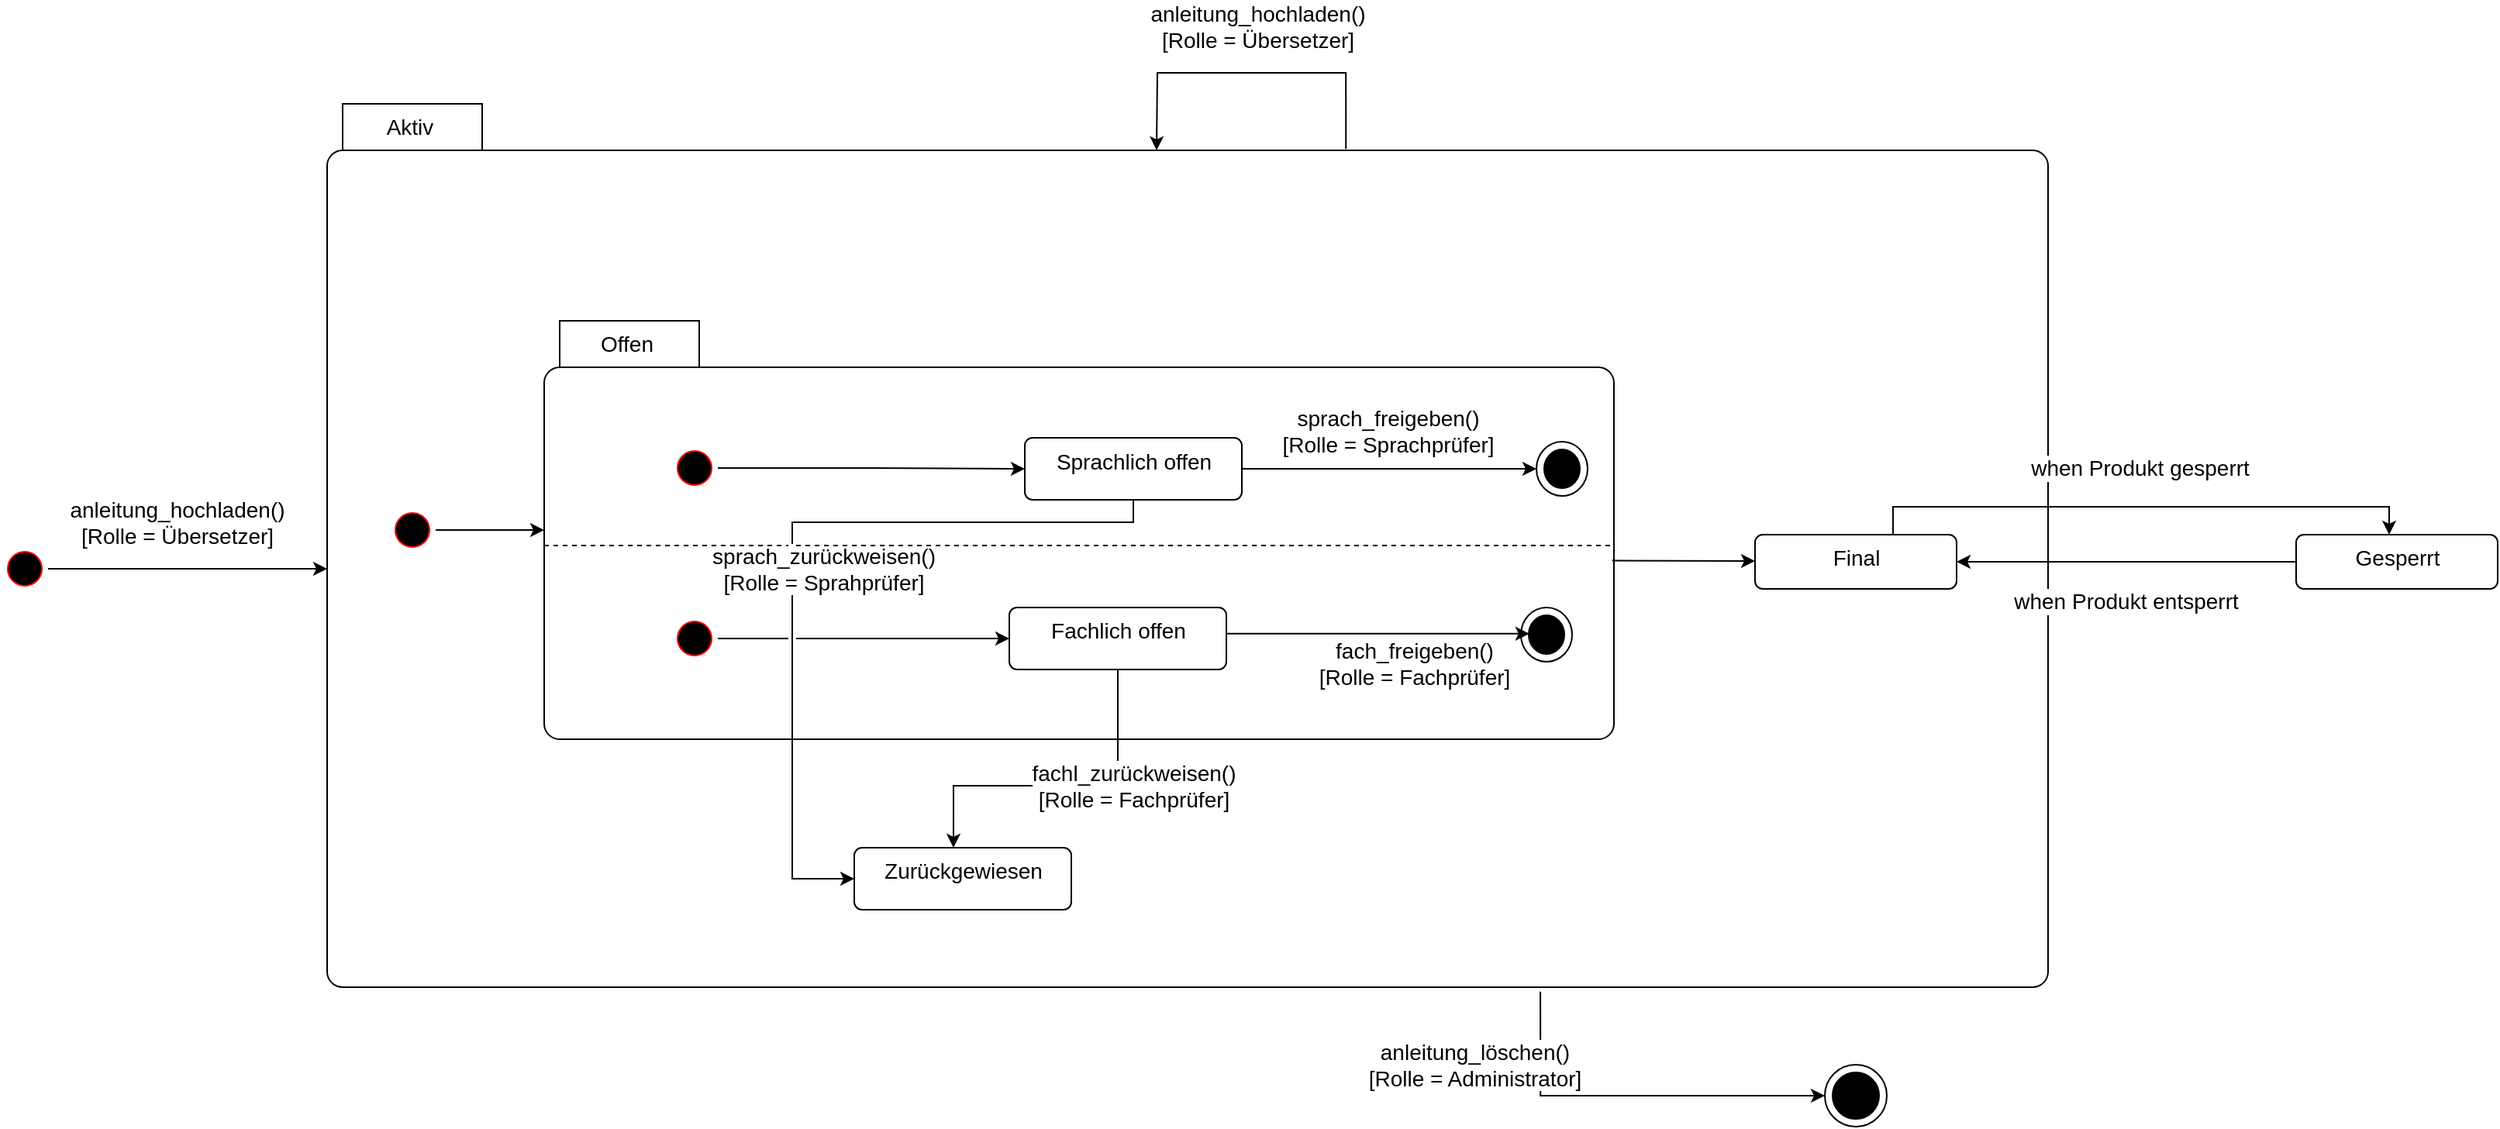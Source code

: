 <mxfile version="17.4.5" type="device"><diagram id="piDJ5L8V4mCm7CnBVaB8" name="Page-1"><mxGraphModel dx="2236" dy="762" grid="1" gridSize="10" guides="1" tooltips="1" connect="1" arrows="1" fold="1" page="1" pageScale="1" pageWidth="827" pageHeight="1169" math="0" shadow="0"><root><mxCell id="0"/><mxCell id="1" parent="0"/><mxCell id="wU2Yq0ODiKSb6mieIzIe-41" value="anleitung_hochladen() &lt;br style=&quot;font-size: 14px&quot;&gt;[Rolle = Übersetzer]" style="edgeStyle=orthogonalEdgeStyle;rounded=0;jumpStyle=gap;jumpSize=5;orthogonalLoop=1;jettySize=auto;html=1;entryX=0;entryY=0;entryDx=0;entryDy=300;entryPerimeter=0;fontSize=14;" parent="1" source="wU2Yq0ODiKSb6mieIzIe-6" target="wU2Yq0ODiKSb6mieIzIe-8" edge="1"><mxGeometry x="-0.077" y="30" relative="1" as="geometry"><mxPoint as="offset"/></mxGeometry></mxCell><mxCell id="wU2Yq0ODiKSb6mieIzIe-6" value="" style="ellipse;html=1;shape=startState;fillColor=#000000;strokeColor=#ff0000;fontSize=14;" parent="1" vertex="1"><mxGeometry x="-70" y="455" width="30" height="30" as="geometry"/></mxCell><mxCell id="wU2Yq0ODiKSb6mieIzIe-8" value="Aktiv" style="shape=folder;align=center;verticalAlign=middle;fontStyle=0;tabWidth=100;tabHeight=30;tabPosition=left;html=1;boundedLbl=1;labelInHeader=1;rounded=1;absoluteArcSize=1;arcSize=10;fontSize=14;" parent="1" vertex="1"><mxGeometry x="140" y="170" width="1110" height="570" as="geometry"/></mxCell><mxCell id="wU2Yq0ODiKSb6mieIzIe-12" style="edgeStyle=orthogonalEdgeStyle;rounded=0;orthogonalLoop=1;jettySize=auto;html=1;fontSize=14;" parent="1" source="wU2Yq0ODiKSb6mieIzIe-9" target="wU2Yq0ODiKSb6mieIzIe-11" edge="1"><mxGeometry relative="1" as="geometry"/></mxCell><mxCell id="wU2Yq0ODiKSb6mieIzIe-9" value="" style="ellipse;html=1;shape=startState;fillColor=#000000;strokeColor=#ff0000;fontSize=14;" parent="1" vertex="1"><mxGeometry x="180" y="430" width="30" height="30" as="geometry"/></mxCell><mxCell id="wU2Yq0ODiKSb6mieIzIe-11" value="Offen" style="shape=folder;align=center;verticalAlign=middle;fontStyle=0;tabWidth=100;tabHeight=30;tabPosition=left;html=1;boundedLbl=1;labelInHeader=1;rounded=1;absoluteArcSize=1;arcSize=10;fontSize=14;" parent="1" vertex="1"><mxGeometry x="280" y="310" width="690" height="270" as="geometry"/></mxCell><mxCell id="wU2Yq0ODiKSb6mieIzIe-20" value="sprach_freigeben()&lt;br&gt;[Rolle = Sprachprüfer]" style="edgeStyle=orthogonalEdgeStyle;rounded=0;orthogonalLoop=1;jettySize=auto;html=1;fontSize=14;entryX=0;entryY=0.5;entryDx=0;entryDy=0;entryPerimeter=0;" parent="1" source="wU2Yq0ODiKSb6mieIzIe-15" target="wU2Yq0ODiKSb6mieIzIe-21" edge="1"><mxGeometry y="25" relative="1" as="geometry"><mxPoint x="-1" as="offset"/><mxPoint x="740" y="405.5" as="targetPoint"/></mxGeometry></mxCell><mxCell id="wU2Yq0ODiKSb6mieIzIe-43" value="sprach_zurückweisen()&lt;br&gt;[Rolle = Sprahprüfer]" style="edgeStyle=orthogonalEdgeStyle;rounded=0;jumpStyle=gap;jumpSize=5;orthogonalLoop=1;jettySize=auto;html=1;fontSize=14;" parent="1" source="wU2Yq0ODiKSb6mieIzIe-15" target="wU2Yq0ODiKSb6mieIzIe-32" edge="1"><mxGeometry x="0.049" y="20" relative="1" as="geometry"><Array as="points"><mxPoint x="660" y="440"/><mxPoint x="440" y="440"/><mxPoint x="440" y="670"/></Array><mxPoint as="offset"/></mxGeometry></mxCell><mxCell id="wU2Yq0ODiKSb6mieIzIe-15" value="Sprachlich offen" style="html=1;align=center;verticalAlign=top;rounded=1;absoluteArcSize=1;arcSize=10;dashed=0;fontSize=14;" parent="1" vertex="1"><mxGeometry x="590" y="385.5" width="140" height="40" as="geometry"/></mxCell><mxCell id="wU2Yq0ODiKSb6mieIzIe-18" style="edgeStyle=orthogonalEdgeStyle;rounded=0;orthogonalLoop=1;jettySize=auto;html=1;fontSize=14;" parent="1" source="wU2Yq0ODiKSb6mieIzIe-16" target="wU2Yq0ODiKSb6mieIzIe-15" edge="1"><mxGeometry relative="1" as="geometry"/></mxCell><mxCell id="wU2Yq0ODiKSb6mieIzIe-16" value="" style="ellipse;html=1;shape=startState;fillColor=#000000;strokeColor=#ff0000;fontSize=14;" parent="1" vertex="1"><mxGeometry x="362" y="390" width="30" height="30" as="geometry"/></mxCell><mxCell id="wU2Yq0ODiKSb6mieIzIe-21" value="" style="shape=mxgraph.sysml.actFinal;html=1;verticalLabelPosition=bottom;labelBackgroundColor=#ffffff;verticalAlign=top;fontSize=14;" parent="1" vertex="1"><mxGeometry x="920" y="388" width="33" height="35" as="geometry"/></mxCell><mxCell id="wU2Yq0ODiKSb6mieIzIe-23" value="" style="endArrow=none;dashed=1;html=1;rounded=0;exitX=0;exitY=0;exitDx=0;exitDy=145;exitPerimeter=0;entryX=0;entryY=0;entryDx=690;entryDy=145;entryPerimeter=0;jumpSize=5;jumpStyle=gap;fontSize=14;" parent="1" source="wU2Yq0ODiKSb6mieIzIe-11" target="wU2Yq0ODiKSb6mieIzIe-11" edge="1"><mxGeometry width="50" height="50" relative="1" as="geometry"><mxPoint x="360" y="510" as="sourcePoint"/><mxPoint x="410" y="460" as="targetPoint"/></mxGeometry></mxCell><mxCell id="wU2Yq0ODiKSb6mieIzIe-29" style="edgeStyle=orthogonalEdgeStyle;rounded=0;jumpStyle=gap;jumpSize=5;orthogonalLoop=1;jettySize=auto;html=1;fontSize=14;" parent="1" source="wU2Yq0ODiKSb6mieIzIe-25" target="wU2Yq0ODiKSb6mieIzIe-27" edge="1"><mxGeometry relative="1" as="geometry"/></mxCell><mxCell id="wU2Yq0ODiKSb6mieIzIe-25" value="" style="ellipse;html=1;shape=startState;fillColor=#000000;strokeColor=#ff0000;fontSize=14;" parent="1" vertex="1"><mxGeometry x="362" y="500" width="30" height="30" as="geometry"/></mxCell><mxCell id="wU2Yq0ODiKSb6mieIzIe-26" value="" style="shape=mxgraph.sysml.actFinal;html=1;verticalLabelPosition=bottom;labelBackgroundColor=#ffffff;verticalAlign=top;fontSize=14;" parent="1" vertex="1"><mxGeometry x="910" y="495" width="33" height="35" as="geometry"/></mxCell><mxCell id="wU2Yq0ODiKSb6mieIzIe-30" value="fach_freigeben()&lt;br&gt;[Rolle = Fachprüfer]" style="edgeStyle=orthogonalEdgeStyle;rounded=0;jumpStyle=gap;jumpSize=5;orthogonalLoop=1;jettySize=auto;html=1;fontSize=14;entryX=0.165;entryY=0.482;entryDx=0;entryDy=0;entryPerimeter=0;" parent="1" source="wU2Yq0ODiKSb6mieIzIe-27" target="wU2Yq0ODiKSb6mieIzIe-26" edge="1"><mxGeometry x="0.231" y="-19" relative="1" as="geometry"><mxPoint as="offset"/><mxPoint x="730" y="510" as="targetPoint"/><Array as="points"><mxPoint x="630" y="511"/><mxPoint x="630" y="511"/></Array></mxGeometry></mxCell><mxCell id="wU2Yq0ODiKSb6mieIzIe-44" value="fachl_zurückweisen()&lt;br&gt;[Rolle = Fachprüfer]" style="edgeStyle=orthogonalEdgeStyle;rounded=0;jumpStyle=gap;jumpSize=5;orthogonalLoop=1;jettySize=auto;html=1;entryX=0.457;entryY=0;entryDx=0;entryDy=0;fontSize=14;entryPerimeter=0;" parent="1" source="wU2Yq0ODiKSb6mieIzIe-27" target="wU2Yq0ODiKSb6mieIzIe-32" edge="1"><mxGeometry x="-0.321" y="-10" relative="1" as="geometry"><Array as="points"><mxPoint x="650" y="610"/><mxPoint x="544" y="610"/></Array><mxPoint x="10" y="10" as="offset"/></mxGeometry></mxCell><mxCell id="wU2Yq0ODiKSb6mieIzIe-27" value="Fachlich offen" style="html=1;align=center;verticalAlign=top;rounded=1;absoluteArcSize=1;arcSize=10;dashed=0;fontSize=14;" parent="1" vertex="1"><mxGeometry x="580" y="495" width="140" height="40" as="geometry"/></mxCell><mxCell id="wU2Yq0ODiKSb6mieIzIe-32" value="Zurückgewiesen" style="html=1;align=center;verticalAlign=top;rounded=1;absoluteArcSize=1;arcSize=10;dashed=0;fontSize=14;" parent="1" vertex="1"><mxGeometry x="480" y="650" width="140" height="40" as="geometry"/></mxCell><mxCell id="wU2Yq0ODiKSb6mieIzIe-34" style="edgeStyle=orthogonalEdgeStyle;rounded=0;jumpStyle=gap;jumpSize=5;orthogonalLoop=1;jettySize=auto;html=1;exitX=1.001;exitY=0.573;exitDx=0;exitDy=0;exitPerimeter=0;fontSize=14;" parent="1" source="wU2Yq0ODiKSb6mieIzIe-11" edge="1"><mxGeometry relative="1" as="geometry"><mxPoint x="968.62" y="458.09" as="sourcePoint"/><mxPoint x="1061" y="465" as="targetPoint"/><Array as="points"><mxPoint x="969" y="465"/></Array></mxGeometry></mxCell><mxCell id="wU2Yq0ODiKSb6mieIzIe-36" value="when Produkt gesperrt" style="edgeStyle=orthogonalEdgeStyle;rounded=0;jumpStyle=gap;jumpSize=5;orthogonalLoop=1;jettySize=auto;html=1;fontSize=14;" parent="1" source="wU2Yq0ODiKSb6mieIzIe-33" target="wU2Yq0ODiKSb6mieIzIe-35" edge="1"><mxGeometry x="-0.007" y="25" relative="1" as="geometry"><Array as="points"><mxPoint x="1150" y="430"/><mxPoint x="1470" y="430"/></Array><mxPoint as="offset"/></mxGeometry></mxCell><mxCell id="wU2Yq0ODiKSb6mieIzIe-38" value="anleitung_löschen()&lt;br&gt;[Rolle = Administrator]" style="edgeStyle=orthogonalEdgeStyle;rounded=0;jumpStyle=gap;jumpSize=5;orthogonalLoop=1;jettySize=auto;html=1;fontSize=14;entryX=0;entryY=0.5;entryDx=0;entryDy=0;entryPerimeter=0;exitX=0.705;exitY=1.005;exitDx=0;exitDy=0;exitPerimeter=0;" parent="1" source="wU2Yq0ODiKSb6mieIzIe-8" target="wU2Yq0ODiKSb6mieIzIe-46" edge="1"><mxGeometry x="-0.624" y="-43" relative="1" as="geometry"><mxPoint x="1126.0" y="820" as="targetPoint"/><Array as="points"><mxPoint x="923" y="810"/></Array><mxPoint as="offset"/></mxGeometry></mxCell><mxCell id="wU2Yq0ODiKSb6mieIzIe-33" value="Final" style="html=1;align=center;verticalAlign=top;rounded=1;absoluteArcSize=1;arcSize=10;dashed=0;fontSize=14;" parent="1" vertex="1"><mxGeometry x="1061" y="448" width="130" height="35" as="geometry"/></mxCell><mxCell id="wU2Yq0ODiKSb6mieIzIe-45" value="when Produkt entsperrt" style="edgeStyle=orthogonalEdgeStyle;rounded=0;jumpStyle=gap;jumpSize=5;orthogonalLoop=1;jettySize=auto;html=1;entryX=1;entryY=0.5;entryDx=0;entryDy=0;fontSize=14;" parent="1" source="wU2Yq0ODiKSb6mieIzIe-35" target="wU2Yq0ODiKSb6mieIzIe-33" edge="1"><mxGeometry x="0.007" y="25" relative="1" as="geometry"><mxPoint as="offset"/></mxGeometry></mxCell><mxCell id="wU2Yq0ODiKSb6mieIzIe-35" value="Gesperrt" style="html=1;align=center;verticalAlign=top;rounded=1;absoluteArcSize=1;arcSize=10;dashed=0;fontSize=14;" parent="1" vertex="1"><mxGeometry x="1410" y="448" width="130" height="35" as="geometry"/></mxCell><mxCell id="wU2Yq0ODiKSb6mieIzIe-46" value="" style="shape=mxgraph.sysml.actFinal;html=1;verticalLabelPosition=bottom;labelBackgroundColor=#ffffff;verticalAlign=top;fontSize=14;" parent="1" vertex="1"><mxGeometry x="1106" y="790" width="40" height="40" as="geometry"/></mxCell><mxCell id="PuorsT021IE9capn7qUK-1" value="anleitung_hochladen()&lt;br&gt;[Rolle = Übersetzer]" style="rounded=0;jumpStyle=gap;jumpSize=5;orthogonalLoop=1;jettySize=auto;html=1;fontSize=14;exitX=0.592;exitY=0.051;exitDx=0;exitDy=0;exitPerimeter=0;edgeStyle=orthogonalEdgeStyle;" parent="1" source="wU2Yq0ODiKSb6mieIzIe-8" edge="1"><mxGeometry x="-0.04" y="-30" relative="1" as="geometry"><mxPoint x="773" y="466.08" as="sourcePoint"/><mxPoint x="675" y="200" as="targetPoint"/><mxPoint as="offset"/></mxGeometry></mxCell></root></mxGraphModel></diagram></mxfile>
